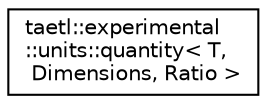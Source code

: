 digraph "Graphical Class Hierarchy"
{
  edge [fontname="Helvetica",fontsize="10",labelfontname="Helvetica",labelfontsize="10"];
  node [fontname="Helvetica",fontsize="10",shape=record];
  rankdir="LR";
  Node0 [label="taetl::experimental\l::units::quantity\< T,\l Dimensions, Ratio \>",height=0.2,width=0.4,color="black", fillcolor="white", style="filled",URL="$structtaetl_1_1experimental_1_1units_1_1quantity.html"];
}
